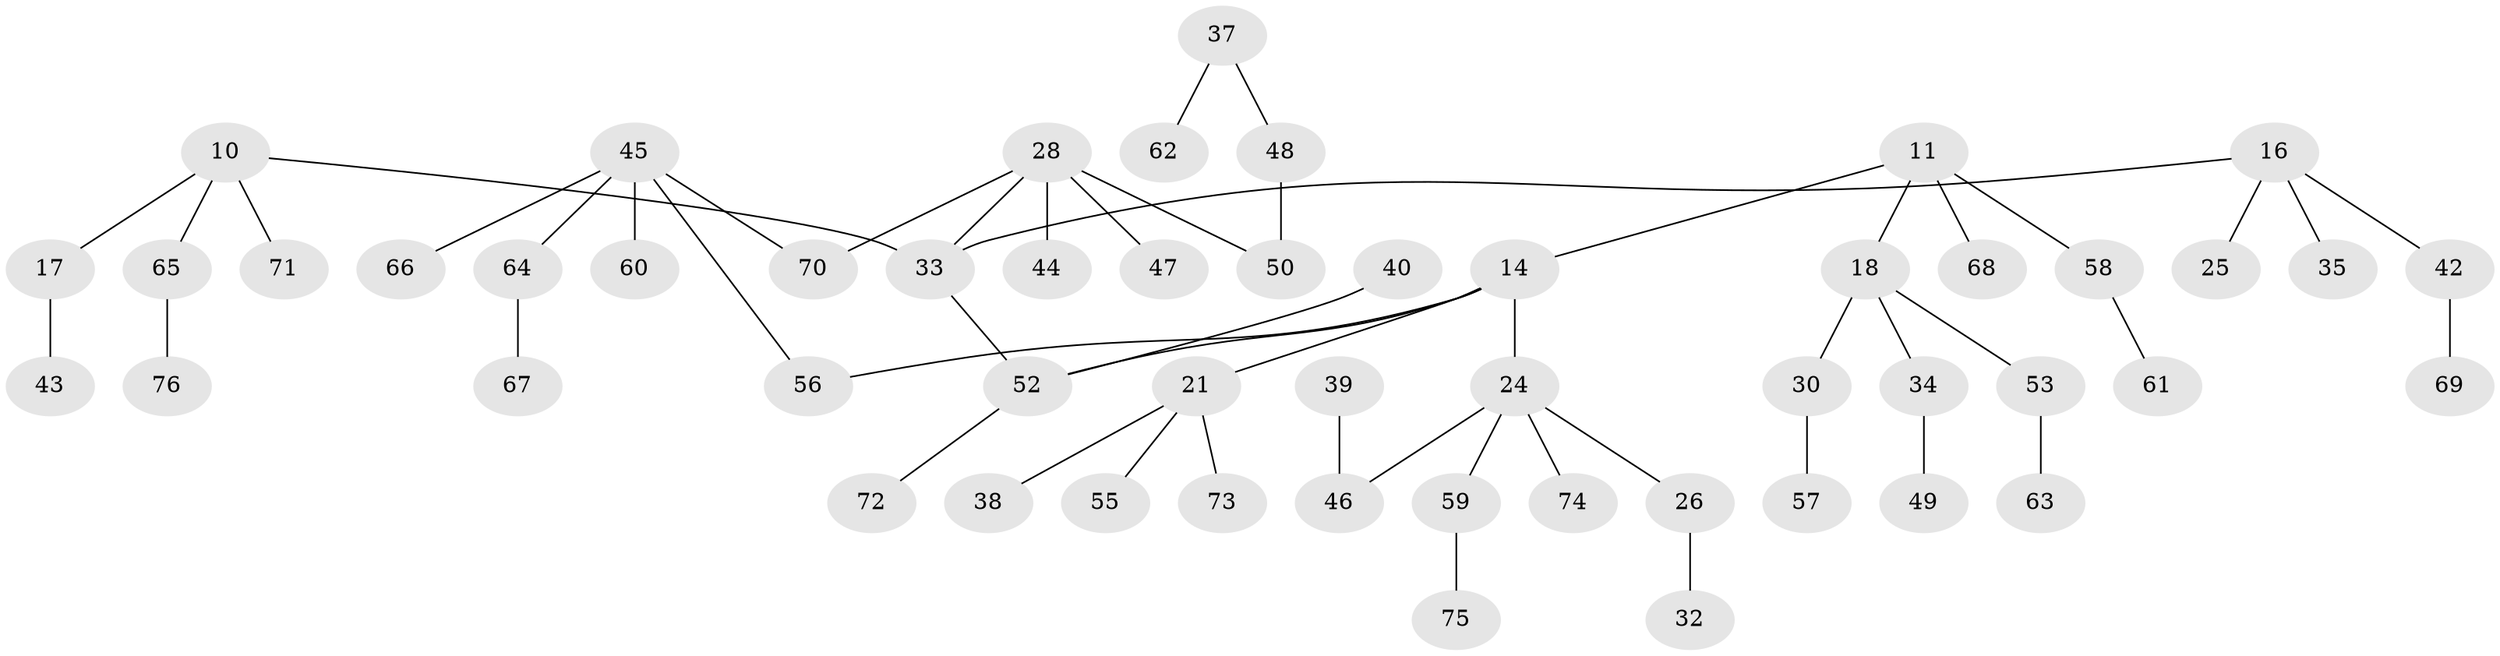 // original degree distribution, {3: 0.17105263157894737, 4: 0.11842105263157894, 5: 0.02631578947368421, 2: 0.19736842105263158, 1: 0.4868421052631579}
// Generated by graph-tools (version 1.1) at 2025/44/03/04/25 21:44:54]
// undirected, 53 vertices, 53 edges
graph export_dot {
graph [start="1"]
  node [color=gray90,style=filled];
  10;
  11;
  14 [super="+6"];
  16 [super="+4"];
  17;
  18;
  21 [super="+19"];
  24 [super="+13"];
  25;
  26;
  28 [super="+3+8"];
  30;
  32;
  33 [super="+2"];
  34;
  35;
  37;
  38;
  39;
  40;
  42;
  43;
  44;
  45;
  46 [super="+29"];
  47;
  48 [super="+27"];
  49;
  50 [super="+9"];
  52 [super="+23"];
  53;
  55;
  56 [super="+7+22+20"];
  57;
  58;
  59;
  60;
  61;
  62;
  63;
  64 [super="+51"];
  65;
  66;
  67;
  68;
  69;
  70 [super="+31+41+54"];
  71;
  72;
  73;
  74;
  75;
  76;
  10 -- 17;
  10 -- 65;
  10 -- 71;
  10 -- 33;
  11 -- 18;
  11 -- 58;
  11 -- 68;
  11 -- 14;
  14 -- 24;
  14 -- 52;
  14 -- 56;
  14 -- 21;
  16 -- 25;
  16 -- 35;
  16 -- 33;
  16 -- 42;
  17 -- 43;
  18 -- 30;
  18 -- 34;
  18 -- 53;
  21 -- 38;
  21 -- 55;
  21 -- 73;
  24 -- 26;
  24 -- 74;
  24 -- 59;
  24 -- 46;
  26 -- 32;
  28 -- 44;
  28 -- 33;
  28 -- 47;
  28 -- 50;
  28 -- 70;
  30 -- 57;
  33 -- 52;
  34 -- 49;
  37 -- 62;
  37 -- 48;
  39 -- 46;
  40 -- 52;
  42 -- 69;
  45 -- 60;
  45 -- 66;
  45 -- 64;
  45 -- 56;
  45 -- 70;
  48 -- 50;
  52 -- 72;
  53 -- 63;
  58 -- 61;
  59 -- 75;
  64 -- 67;
  65 -- 76;
}
